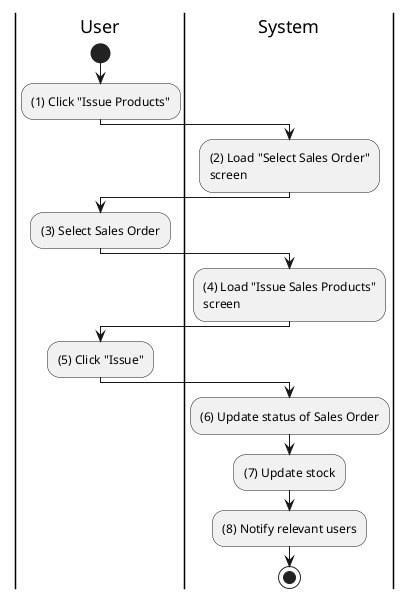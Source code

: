 @startuml inventory-product-issue
|u|User
|s|System

|u|
start
:(1) Click "Issue Products";

|s|
:(2) Load "Select Sales Order"\nscreen;

|u|
:(3) Select Sales Order;

|s|
:(4) Load "Issue Sales Products"\nscreen;

|u|
:(5) Click "Issue";

|s|
:(6) Update status of Sales Order;
:(7) Update stock;
:(8) Notify relevant users;
stop
@enduml